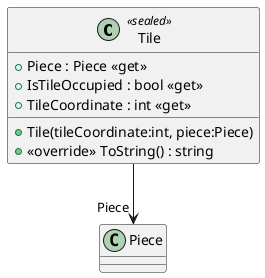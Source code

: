 @startuml
class Tile <<sealed>> {
    + Piece : Piece <<get>>
    + IsTileOccupied : bool <<get>>
    + TileCoordinate : int <<get>>
    + Tile(tileCoordinate:int, piece:Piece)
    + <<override>> ToString() : string
}
Tile --> "Piece" Piece
@enduml

